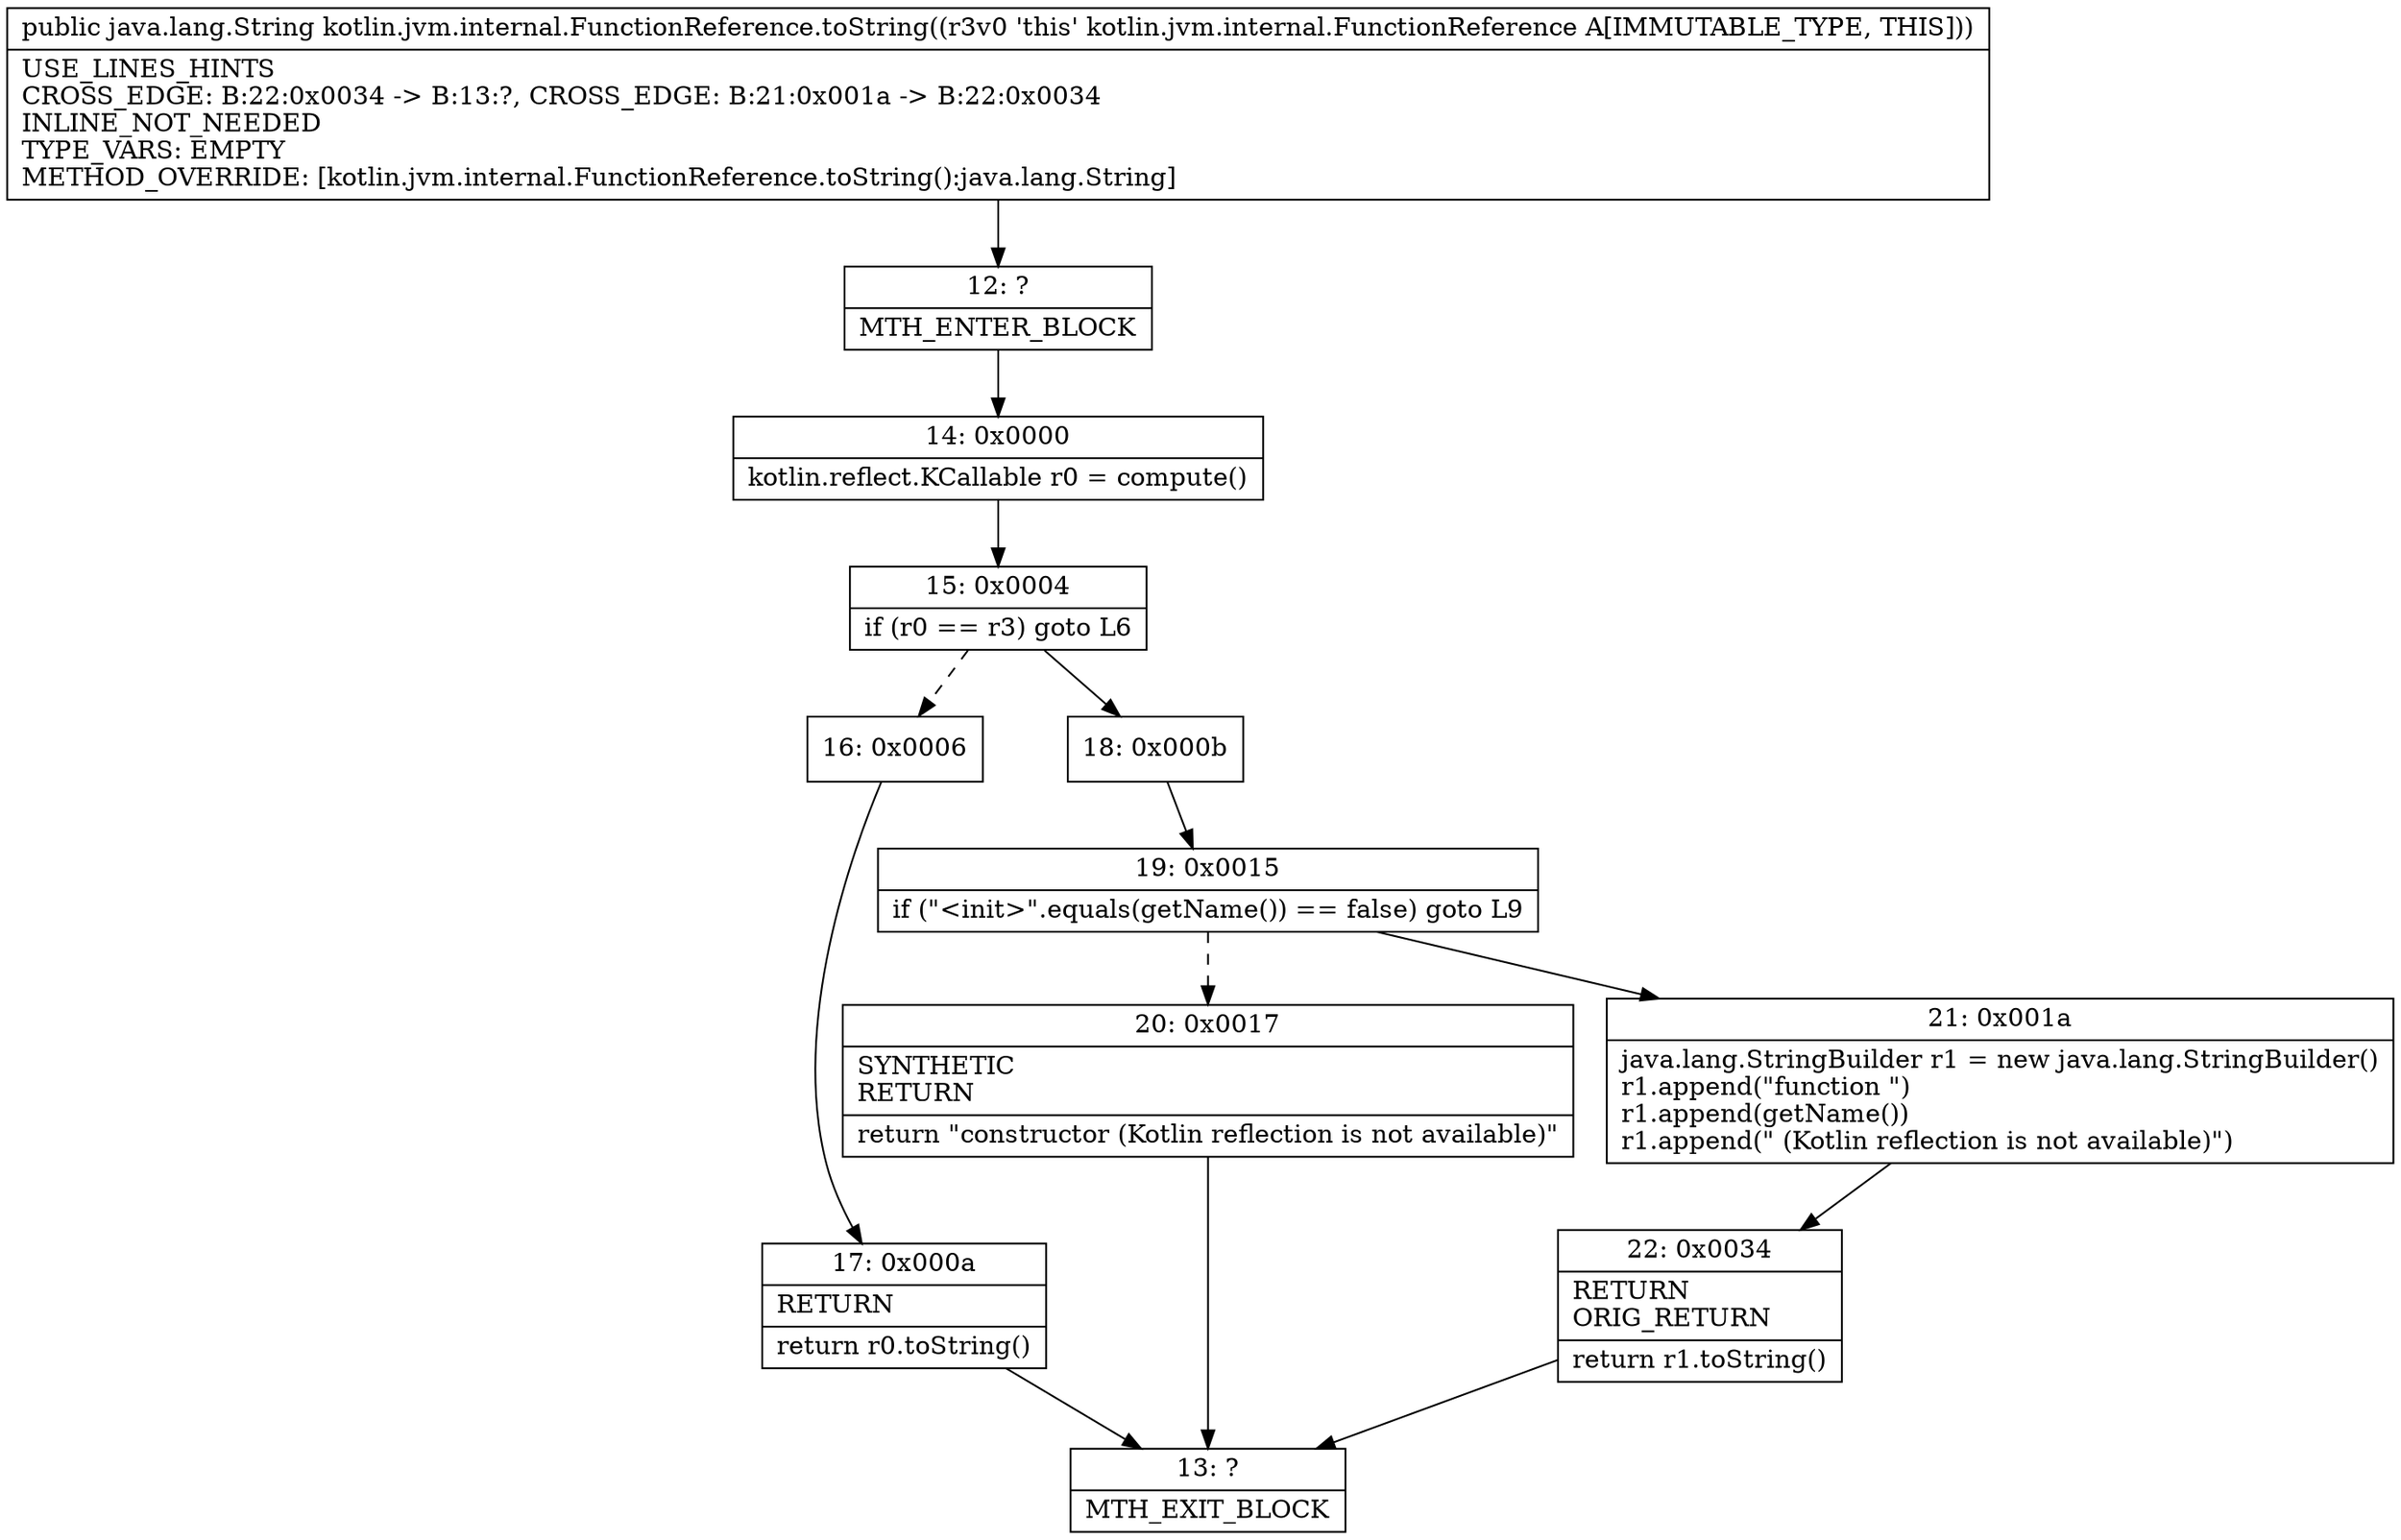 digraph "CFG forkotlin.jvm.internal.FunctionReference.toString()Ljava\/lang\/String;" {
Node_12 [shape=record,label="{12\:\ ?|MTH_ENTER_BLOCK\l}"];
Node_14 [shape=record,label="{14\:\ 0x0000|kotlin.reflect.KCallable r0 = compute()\l}"];
Node_15 [shape=record,label="{15\:\ 0x0004|if (r0 == r3) goto L6\l}"];
Node_16 [shape=record,label="{16\:\ 0x0006}"];
Node_17 [shape=record,label="{17\:\ 0x000a|RETURN\l|return r0.toString()\l}"];
Node_13 [shape=record,label="{13\:\ ?|MTH_EXIT_BLOCK\l}"];
Node_18 [shape=record,label="{18\:\ 0x000b}"];
Node_19 [shape=record,label="{19\:\ 0x0015|if (\"\<init\>\".equals(getName()) == false) goto L9\l}"];
Node_20 [shape=record,label="{20\:\ 0x0017|SYNTHETIC\lRETURN\l|return \"constructor (Kotlin reflection is not available)\"\l}"];
Node_21 [shape=record,label="{21\:\ 0x001a|java.lang.StringBuilder r1 = new java.lang.StringBuilder()\lr1.append(\"function \")\lr1.append(getName())\lr1.append(\" (Kotlin reflection is not available)\")\l}"];
Node_22 [shape=record,label="{22\:\ 0x0034|RETURN\lORIG_RETURN\l|return r1.toString()\l}"];
MethodNode[shape=record,label="{public java.lang.String kotlin.jvm.internal.FunctionReference.toString((r3v0 'this' kotlin.jvm.internal.FunctionReference A[IMMUTABLE_TYPE, THIS]))  | USE_LINES_HINTS\lCROSS_EDGE: B:22:0x0034 \-\> B:13:?, CROSS_EDGE: B:21:0x001a \-\> B:22:0x0034\lINLINE_NOT_NEEDED\lTYPE_VARS: EMPTY\lMETHOD_OVERRIDE: [kotlin.jvm.internal.FunctionReference.toString():java.lang.String]\l}"];
MethodNode -> Node_12;Node_12 -> Node_14;
Node_14 -> Node_15;
Node_15 -> Node_16[style=dashed];
Node_15 -> Node_18;
Node_16 -> Node_17;
Node_17 -> Node_13;
Node_18 -> Node_19;
Node_19 -> Node_20[style=dashed];
Node_19 -> Node_21;
Node_20 -> Node_13;
Node_21 -> Node_22;
Node_22 -> Node_13;
}

